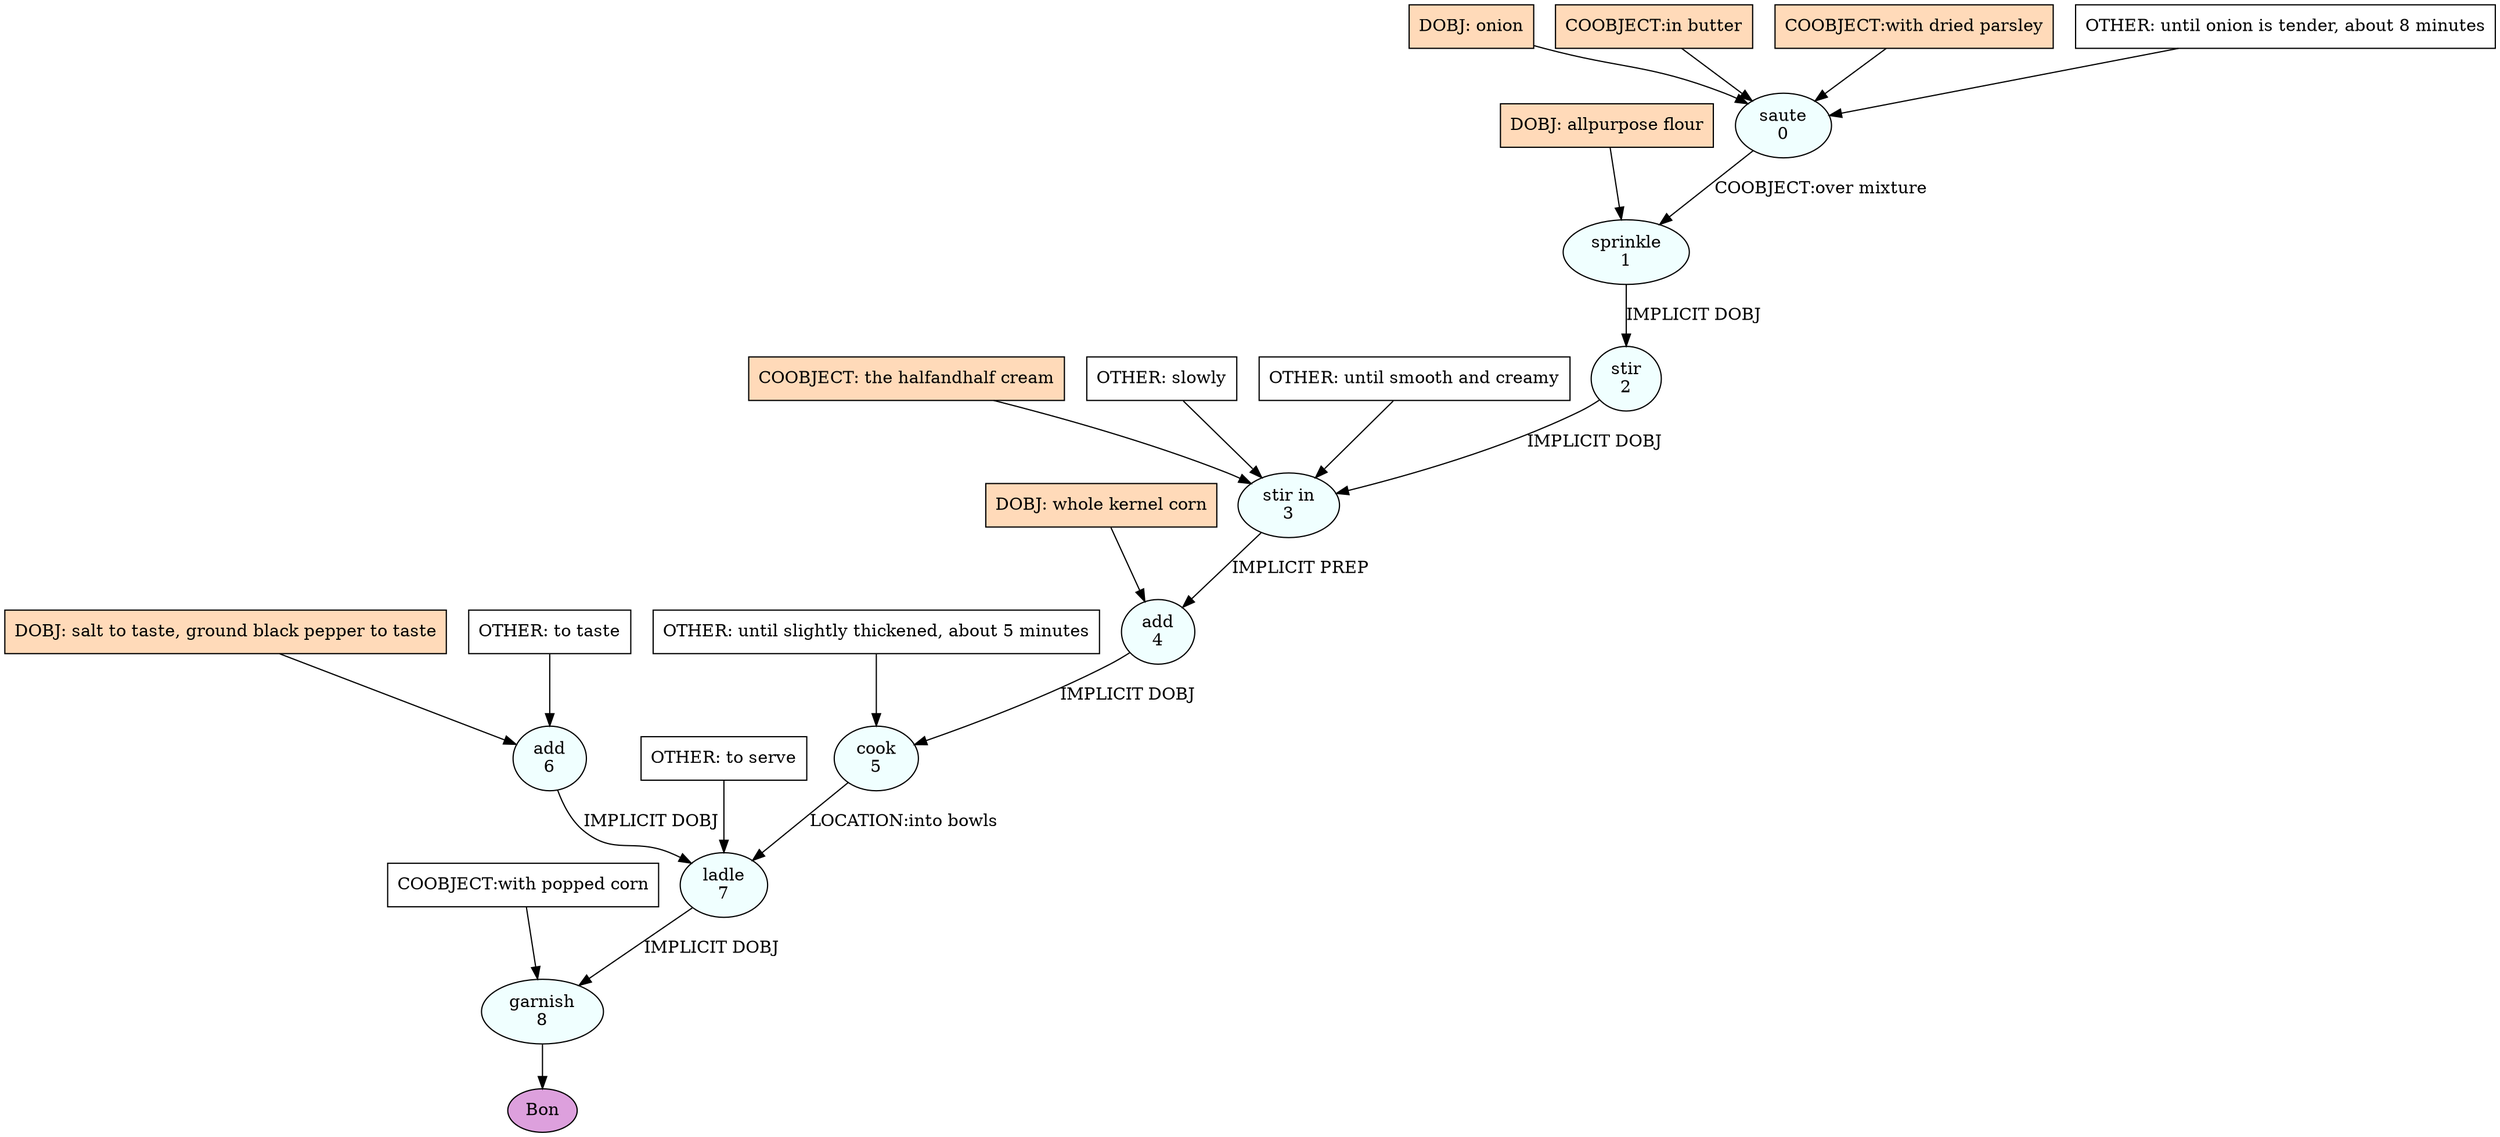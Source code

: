 digraph recipe {
E0[label="saute
0", shape=oval, style=filled, fillcolor=azure]
E1[label="sprinkle
1", shape=oval, style=filled, fillcolor=azure]
E2[label="stir
2", shape=oval, style=filled, fillcolor=azure]
E3[label="stir in
3", shape=oval, style=filled, fillcolor=azure]
E4[label="add
4", shape=oval, style=filled, fillcolor=azure]
E5[label="cook
5", shape=oval, style=filled, fillcolor=azure]
E6[label="add
6", shape=oval, style=filled, fillcolor=azure]
E7[label="ladle
7", shape=oval, style=filled, fillcolor=azure]
E8[label="garnish
8", shape=oval, style=filled, fillcolor=azure]
D0[label="DOBJ: onion", shape=box, style=filled, fillcolor=peachpuff]
D0 -> E0
P0_0[label="COOBJECT:in butter", shape=box, style=filled, fillcolor=peachpuff]
P0_0 -> E0
P0_1[label="COOBJECT:with dried parsley", shape=box, style=filled, fillcolor=peachpuff]
P0_1 -> E0
O0_0[label="OTHER: until onion is tender, about 8 minutes", shape=box, style=filled, fillcolor=white]
O0_0 -> E0
D6[label="DOBJ: salt to taste, ground black pepper to taste", shape=box, style=filled, fillcolor=peachpuff]
D6 -> E6
O6_0[label="OTHER: to taste", shape=box, style=filled, fillcolor=white]
O6_0 -> E6
D1_ing[label="DOBJ: allpurpose flour", shape=box, style=filled, fillcolor=peachpuff]
D1_ing -> E1
E0 -> E1 [label="COOBJECT:over mixture"]
E1 -> E2 [label="IMPLICIT DOBJ"]
E2 -> E3 [label="IMPLICIT DOBJ"]
P3_0_ing[label="COOBJECT: the halfandhalf cream", shape=box, style=filled, fillcolor=peachpuff]
P3_0_ing -> E3
O3_0_0[label="OTHER: slowly", shape=box, style=filled, fillcolor=white]
O3_0_0 -> E3
O3_1_0[label="OTHER: until smooth and creamy", shape=box, style=filled, fillcolor=white]
O3_1_0 -> E3
D4_ing[label="DOBJ: whole kernel corn", shape=box, style=filled, fillcolor=peachpuff]
D4_ing -> E4
E3 -> E4 [label="IMPLICIT PREP"]
E4 -> E5 [label="IMPLICIT DOBJ"]
O5_0_0[label="OTHER: until slightly thickened, about 5 minutes", shape=box, style=filled, fillcolor=white]
O5_0_0 -> E5
E6 -> E7 [label="IMPLICIT DOBJ"]
E5 -> E7 [label="LOCATION:into bowls"]
O7_0_0[label="OTHER: to serve", shape=box, style=filled, fillcolor=white]
O7_0_0 -> E7
E7 -> E8 [label="IMPLICIT DOBJ"]
P8_0_0[label="COOBJECT:with popped corn", shape=box, style=filled, fillcolor=white]
P8_0_0 -> E8
EOR[label="Bon", shape=oval, style=filled, fillcolor=plum]
E8 -> EOR
}
